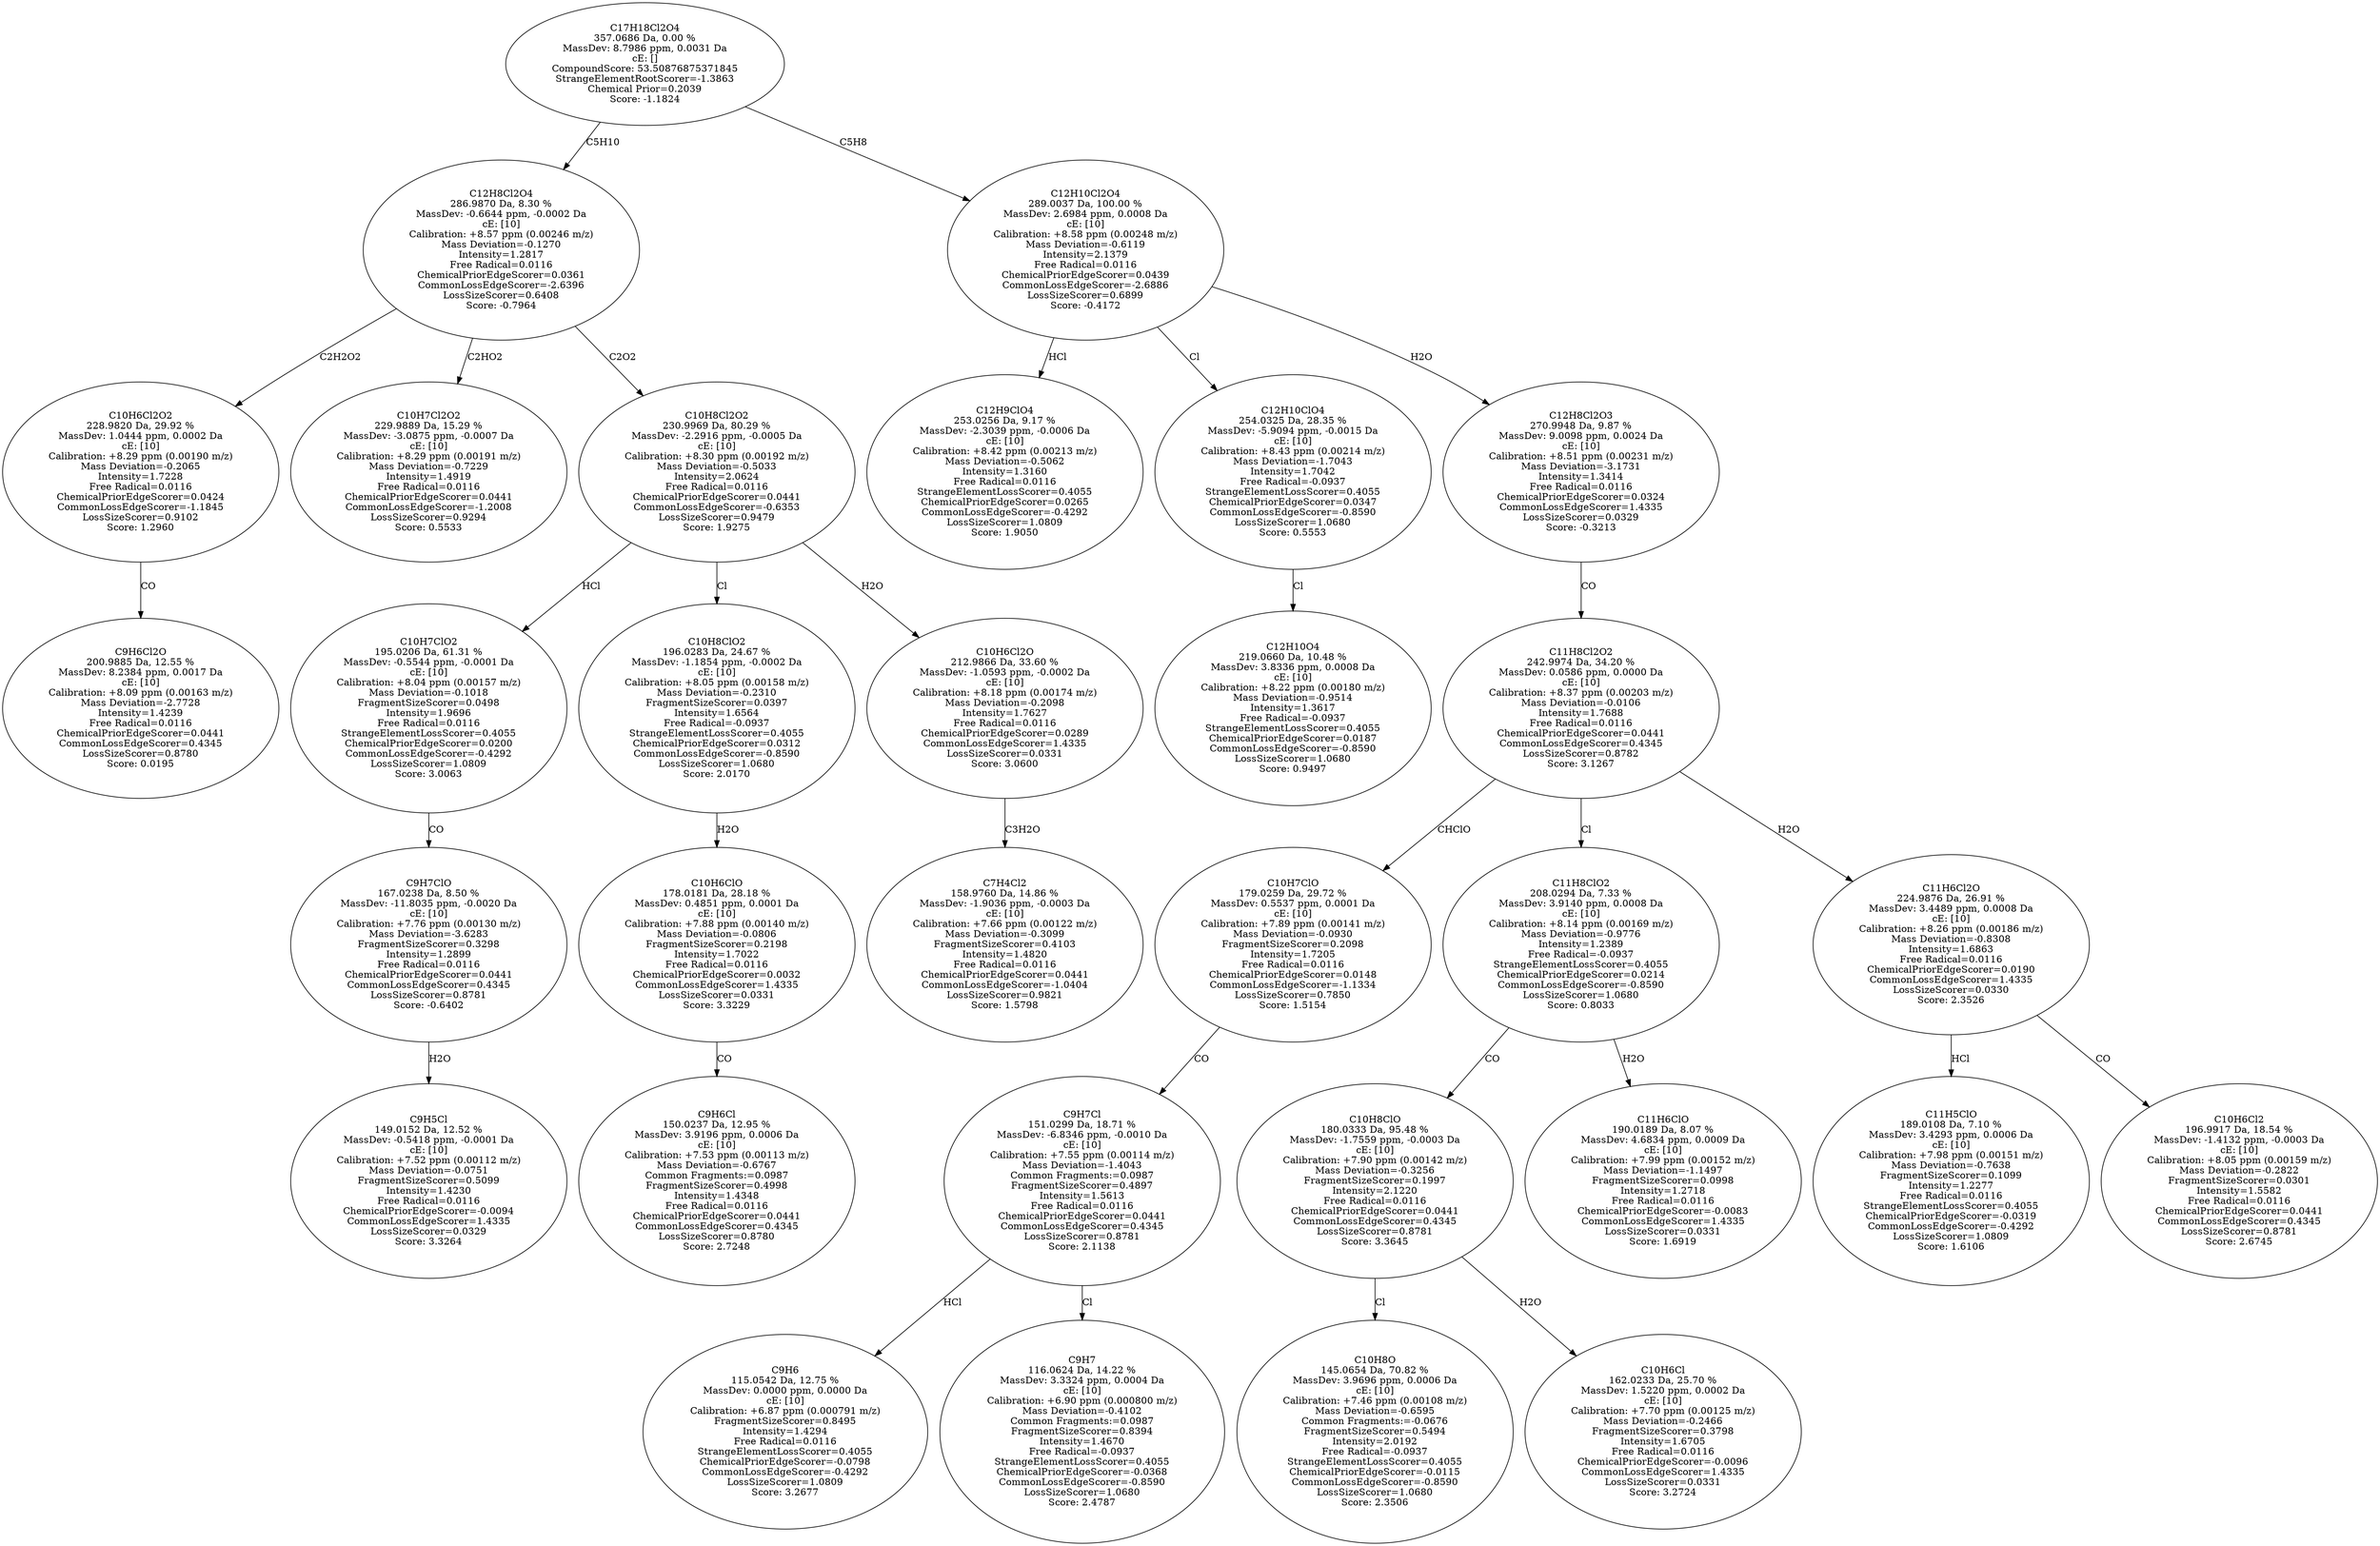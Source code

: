 strict digraph {
v1 [label="C9H6Cl2O\n200.9885 Da, 12.55 %\nMassDev: 8.2384 ppm, 0.0017 Da\ncE: [10]\nCalibration: +8.09 ppm (0.00163 m/z)\nMass Deviation=-2.7728\nIntensity=1.4239\nFree Radical=0.0116\nChemicalPriorEdgeScorer=0.0441\nCommonLossEdgeScorer=0.4345\nLossSizeScorer=0.8780\nScore: 0.0195"];
v2 [label="C10H6Cl2O2\n228.9820 Da, 29.92 %\nMassDev: 1.0444 ppm, 0.0002 Da\ncE: [10]\nCalibration: +8.29 ppm (0.00190 m/z)\nMass Deviation=-0.2065\nIntensity=1.7228\nFree Radical=0.0116\nChemicalPriorEdgeScorer=0.0424\nCommonLossEdgeScorer=-1.1845\nLossSizeScorer=0.9102\nScore: 1.2960"];
v3 [label="C10H7Cl2O2\n229.9889 Da, 15.29 %\nMassDev: -3.0875 ppm, -0.0007 Da\ncE: [10]\nCalibration: +8.29 ppm (0.00191 m/z)\nMass Deviation=-0.7229\nIntensity=1.4919\nFree Radical=0.0116\nChemicalPriorEdgeScorer=0.0441\nCommonLossEdgeScorer=-1.2008\nLossSizeScorer=0.9294\nScore: 0.5533"];
v4 [label="C9H5Cl\n149.0152 Da, 12.52 %\nMassDev: -0.5418 ppm, -0.0001 Da\ncE: [10]\nCalibration: +7.52 ppm (0.00112 m/z)\nMass Deviation=-0.0751\nFragmentSizeScorer=0.5099\nIntensity=1.4230\nFree Radical=0.0116\nChemicalPriorEdgeScorer=-0.0094\nCommonLossEdgeScorer=1.4335\nLossSizeScorer=0.0329\nScore: 3.3264"];
v5 [label="C9H7ClO\n167.0238 Da, 8.50 %\nMassDev: -11.8035 ppm, -0.0020 Da\ncE: [10]\nCalibration: +7.76 ppm (0.00130 m/z)\nMass Deviation=-3.6283\nFragmentSizeScorer=0.3298\nIntensity=1.2899\nFree Radical=0.0116\nChemicalPriorEdgeScorer=0.0441\nCommonLossEdgeScorer=0.4345\nLossSizeScorer=0.8781\nScore: -0.6402"];
v6 [label="C10H7ClO2\n195.0206 Da, 61.31 %\nMassDev: -0.5544 ppm, -0.0001 Da\ncE: [10]\nCalibration: +8.04 ppm (0.00157 m/z)\nMass Deviation=-0.1018\nFragmentSizeScorer=0.0498\nIntensity=1.9696\nFree Radical=0.0116\nStrangeElementLossScorer=0.4055\nChemicalPriorEdgeScorer=0.0200\nCommonLossEdgeScorer=-0.4292\nLossSizeScorer=1.0809\nScore: 3.0063"];
v7 [label="C9H6Cl\n150.0237 Da, 12.95 %\nMassDev: 3.9196 ppm, 0.0006 Da\ncE: [10]\nCalibration: +7.53 ppm (0.00113 m/z)\nMass Deviation=-0.6767\nCommon Fragments:=0.0987\nFragmentSizeScorer=0.4998\nIntensity=1.4348\nFree Radical=0.0116\nChemicalPriorEdgeScorer=0.0441\nCommonLossEdgeScorer=0.4345\nLossSizeScorer=0.8780\nScore: 2.7248"];
v8 [label="C10H6ClO\n178.0181 Da, 28.18 %\nMassDev: 0.4851 ppm, 0.0001 Da\ncE: [10]\nCalibration: +7.88 ppm (0.00140 m/z)\nMass Deviation=-0.0806\nFragmentSizeScorer=0.2198\nIntensity=1.7022\nFree Radical=0.0116\nChemicalPriorEdgeScorer=0.0032\nCommonLossEdgeScorer=1.4335\nLossSizeScorer=0.0331\nScore: 3.3229"];
v9 [label="C10H8ClO2\n196.0283 Da, 24.67 %\nMassDev: -1.1854 ppm, -0.0002 Da\ncE: [10]\nCalibration: +8.05 ppm (0.00158 m/z)\nMass Deviation=-0.2310\nFragmentSizeScorer=0.0397\nIntensity=1.6564\nFree Radical=-0.0937\nStrangeElementLossScorer=0.4055\nChemicalPriorEdgeScorer=0.0312\nCommonLossEdgeScorer=-0.8590\nLossSizeScorer=1.0680\nScore: 2.0170"];
v10 [label="C7H4Cl2\n158.9760 Da, 14.86 %\nMassDev: -1.9036 ppm, -0.0003 Da\ncE: [10]\nCalibration: +7.66 ppm (0.00122 m/z)\nMass Deviation=-0.3099\nFragmentSizeScorer=0.4103\nIntensity=1.4820\nFree Radical=0.0116\nChemicalPriorEdgeScorer=0.0441\nCommonLossEdgeScorer=-1.0404\nLossSizeScorer=0.9821\nScore: 1.5798"];
v11 [label="C10H6Cl2O\n212.9866 Da, 33.60 %\nMassDev: -1.0593 ppm, -0.0002 Da\ncE: [10]\nCalibration: +8.18 ppm (0.00174 m/z)\nMass Deviation=-0.2098\nIntensity=1.7627\nFree Radical=0.0116\nChemicalPriorEdgeScorer=0.0289\nCommonLossEdgeScorer=1.4335\nLossSizeScorer=0.0331\nScore: 3.0600"];
v12 [label="C10H8Cl2O2\n230.9969 Da, 80.29 %\nMassDev: -2.2916 ppm, -0.0005 Da\ncE: [10]\nCalibration: +8.30 ppm (0.00192 m/z)\nMass Deviation=-0.5033\nIntensity=2.0624\nFree Radical=0.0116\nChemicalPriorEdgeScorer=0.0441\nCommonLossEdgeScorer=-0.6353\nLossSizeScorer=0.9479\nScore: 1.9275"];
v13 [label="C12H8Cl2O4\n286.9870 Da, 8.30 %\nMassDev: -0.6644 ppm, -0.0002 Da\ncE: [10]\nCalibration: +8.57 ppm (0.00246 m/z)\nMass Deviation=-0.1270\nIntensity=1.2817\nFree Radical=0.0116\nChemicalPriorEdgeScorer=0.0361\nCommonLossEdgeScorer=-2.6396\nLossSizeScorer=0.6408\nScore: -0.7964"];
v14 [label="C12H9ClO4\n253.0256 Da, 9.17 %\nMassDev: -2.3039 ppm, -0.0006 Da\ncE: [10]\nCalibration: +8.42 ppm (0.00213 m/z)\nMass Deviation=-0.5062\nIntensity=1.3160\nFree Radical=0.0116\nStrangeElementLossScorer=0.4055\nChemicalPriorEdgeScorer=0.0265\nCommonLossEdgeScorer=-0.4292\nLossSizeScorer=1.0809\nScore: 1.9050"];
v15 [label="C12H10O4\n219.0660 Da, 10.48 %\nMassDev: 3.8336 ppm, 0.0008 Da\ncE: [10]\nCalibration: +8.22 ppm (0.00180 m/z)\nMass Deviation=-0.9514\nIntensity=1.3617\nFree Radical=-0.0937\nStrangeElementLossScorer=0.4055\nChemicalPriorEdgeScorer=0.0187\nCommonLossEdgeScorer=-0.8590\nLossSizeScorer=1.0680\nScore: 0.9497"];
v16 [label="C12H10ClO4\n254.0325 Da, 28.35 %\nMassDev: -5.9094 ppm, -0.0015 Da\ncE: [10]\nCalibration: +8.43 ppm (0.00214 m/z)\nMass Deviation=-1.7043\nIntensity=1.7042\nFree Radical=-0.0937\nStrangeElementLossScorer=0.4055\nChemicalPriorEdgeScorer=0.0347\nCommonLossEdgeScorer=-0.8590\nLossSizeScorer=1.0680\nScore: 0.5553"];
v17 [label="C9H6\n115.0542 Da, 12.75 %\nMassDev: 0.0000 ppm, 0.0000 Da\ncE: [10]\nCalibration: +6.87 ppm (0.000791 m/z)\nFragmentSizeScorer=0.8495\nIntensity=1.4294\nFree Radical=0.0116\nStrangeElementLossScorer=0.4055\nChemicalPriorEdgeScorer=-0.0798\nCommonLossEdgeScorer=-0.4292\nLossSizeScorer=1.0809\nScore: 3.2677"];
v18 [label="C9H7\n116.0624 Da, 14.22 %\nMassDev: 3.3324 ppm, 0.0004 Da\ncE: [10]\nCalibration: +6.90 ppm (0.000800 m/z)\nMass Deviation=-0.4102\nCommon Fragments:=0.0987\nFragmentSizeScorer=0.8394\nIntensity=1.4670\nFree Radical=-0.0937\nStrangeElementLossScorer=0.4055\nChemicalPriorEdgeScorer=-0.0368\nCommonLossEdgeScorer=-0.8590\nLossSizeScorer=1.0680\nScore: 2.4787"];
v19 [label="C9H7Cl\n151.0299 Da, 18.71 %\nMassDev: -6.8346 ppm, -0.0010 Da\ncE: [10]\nCalibration: +7.55 ppm (0.00114 m/z)\nMass Deviation=-1.4043\nCommon Fragments:=0.0987\nFragmentSizeScorer=0.4897\nIntensity=1.5613\nFree Radical=0.0116\nChemicalPriorEdgeScorer=0.0441\nCommonLossEdgeScorer=0.4345\nLossSizeScorer=0.8781\nScore: 2.1138"];
v20 [label="C10H7ClO\n179.0259 Da, 29.72 %\nMassDev: 0.5537 ppm, 0.0001 Da\ncE: [10]\nCalibration: +7.89 ppm (0.00141 m/z)\nMass Deviation=-0.0930\nFragmentSizeScorer=0.2098\nIntensity=1.7205\nFree Radical=0.0116\nChemicalPriorEdgeScorer=0.0148\nCommonLossEdgeScorer=-1.1334\nLossSizeScorer=0.7850\nScore: 1.5154"];
v21 [label="C10H8O\n145.0654 Da, 70.82 %\nMassDev: 3.9696 ppm, 0.0006 Da\ncE: [10]\nCalibration: +7.46 ppm (0.00108 m/z)\nMass Deviation=-0.6595\nCommon Fragments:=-0.0676\nFragmentSizeScorer=0.5494\nIntensity=2.0192\nFree Radical=-0.0937\nStrangeElementLossScorer=0.4055\nChemicalPriorEdgeScorer=-0.0115\nCommonLossEdgeScorer=-0.8590\nLossSizeScorer=1.0680\nScore: 2.3506"];
v22 [label="C10H6Cl\n162.0233 Da, 25.70 %\nMassDev: 1.5220 ppm, 0.0002 Da\ncE: [10]\nCalibration: +7.70 ppm (0.00125 m/z)\nMass Deviation=-0.2466\nFragmentSizeScorer=0.3798\nIntensity=1.6705\nFree Radical=0.0116\nChemicalPriorEdgeScorer=-0.0096\nCommonLossEdgeScorer=1.4335\nLossSizeScorer=0.0331\nScore: 3.2724"];
v23 [label="C10H8ClO\n180.0333 Da, 95.48 %\nMassDev: -1.7559 ppm, -0.0003 Da\ncE: [10]\nCalibration: +7.90 ppm (0.00142 m/z)\nMass Deviation=-0.3256\nFragmentSizeScorer=0.1997\nIntensity=2.1220\nFree Radical=0.0116\nChemicalPriorEdgeScorer=0.0441\nCommonLossEdgeScorer=0.4345\nLossSizeScorer=0.8781\nScore: 3.3645"];
v24 [label="C11H6ClO\n190.0189 Da, 8.07 %\nMassDev: 4.6834 ppm, 0.0009 Da\ncE: [10]\nCalibration: +7.99 ppm (0.00152 m/z)\nMass Deviation=-1.1497\nFragmentSizeScorer=0.0998\nIntensity=1.2718\nFree Radical=0.0116\nChemicalPriorEdgeScorer=-0.0083\nCommonLossEdgeScorer=1.4335\nLossSizeScorer=0.0331\nScore: 1.6919"];
v25 [label="C11H8ClO2\n208.0294 Da, 7.33 %\nMassDev: 3.9140 ppm, 0.0008 Da\ncE: [10]\nCalibration: +8.14 ppm (0.00169 m/z)\nMass Deviation=-0.9776\nIntensity=1.2389\nFree Radical=-0.0937\nStrangeElementLossScorer=0.4055\nChemicalPriorEdgeScorer=0.0214\nCommonLossEdgeScorer=-0.8590\nLossSizeScorer=1.0680\nScore: 0.8033"];
v26 [label="C11H5ClO\n189.0108 Da, 7.10 %\nMassDev: 3.4293 ppm, 0.0006 Da\ncE: [10]\nCalibration: +7.98 ppm (0.00151 m/z)\nMass Deviation=-0.7638\nFragmentSizeScorer=0.1099\nIntensity=1.2277\nFree Radical=0.0116\nStrangeElementLossScorer=0.4055\nChemicalPriorEdgeScorer=-0.0319\nCommonLossEdgeScorer=-0.4292\nLossSizeScorer=1.0809\nScore: 1.6106"];
v27 [label="C10H6Cl2\n196.9917 Da, 18.54 %\nMassDev: -1.4132 ppm, -0.0003 Da\ncE: [10]\nCalibration: +8.05 ppm (0.00159 m/z)\nMass Deviation=-0.2822\nFragmentSizeScorer=0.0301\nIntensity=1.5582\nFree Radical=0.0116\nChemicalPriorEdgeScorer=0.0441\nCommonLossEdgeScorer=0.4345\nLossSizeScorer=0.8781\nScore: 2.6745"];
v28 [label="C11H6Cl2O\n224.9876 Da, 26.91 %\nMassDev: 3.4489 ppm, 0.0008 Da\ncE: [10]\nCalibration: +8.26 ppm (0.00186 m/z)\nMass Deviation=-0.8308\nIntensity=1.6863\nFree Radical=0.0116\nChemicalPriorEdgeScorer=0.0190\nCommonLossEdgeScorer=1.4335\nLossSizeScorer=0.0330\nScore: 2.3526"];
v29 [label="C11H8Cl2O2\n242.9974 Da, 34.20 %\nMassDev: 0.0586 ppm, 0.0000 Da\ncE: [10]\nCalibration: +8.37 ppm (0.00203 m/z)\nMass Deviation=-0.0106\nIntensity=1.7688\nFree Radical=0.0116\nChemicalPriorEdgeScorer=0.0441\nCommonLossEdgeScorer=0.4345\nLossSizeScorer=0.8782\nScore: 3.1267"];
v30 [label="C12H8Cl2O3\n270.9948 Da, 9.87 %\nMassDev: 9.0098 ppm, 0.0024 Da\ncE: [10]\nCalibration: +8.51 ppm (0.00231 m/z)\nMass Deviation=-3.1731\nIntensity=1.3414\nFree Radical=0.0116\nChemicalPriorEdgeScorer=0.0324\nCommonLossEdgeScorer=1.4335\nLossSizeScorer=0.0329\nScore: -0.3213"];
v31 [label="C12H10Cl2O4\n289.0037 Da, 100.00 %\nMassDev: 2.6984 ppm, 0.0008 Da\ncE: [10]\nCalibration: +8.58 ppm (0.00248 m/z)\nMass Deviation=-0.6119\nIntensity=2.1379\nFree Radical=0.0116\nChemicalPriorEdgeScorer=0.0439\nCommonLossEdgeScorer=-2.6886\nLossSizeScorer=0.6899\nScore: -0.4172"];
v32 [label="C17H18Cl2O4\n357.0686 Da, 0.00 %\nMassDev: 8.7986 ppm, 0.0031 Da\ncE: []\nCompoundScore: 53.50876875371845\nStrangeElementRootScorer=-1.3863\nChemical Prior=0.2039\nScore: -1.1824"];
v2 -> v1 [label="CO"];
v13 -> v2 [label="C2H2O2"];
v13 -> v3 [label="C2HO2"];
v5 -> v4 [label="H2O"];
v6 -> v5 [label="CO"];
v12 -> v6 [label="HCl"];
v8 -> v7 [label="CO"];
v9 -> v8 [label="H2O"];
v12 -> v9 [label="Cl"];
v11 -> v10 [label="C3H2O"];
v12 -> v11 [label="H2O"];
v13 -> v12 [label="C2O2"];
v32 -> v13 [label="C5H10"];
v31 -> v14 [label="HCl"];
v16 -> v15 [label="Cl"];
v31 -> v16 [label="Cl"];
v19 -> v17 [label="HCl"];
v19 -> v18 [label="Cl"];
v20 -> v19 [label="CO"];
v29 -> v20 [label="CHClO"];
v23 -> v21 [label="Cl"];
v23 -> v22 [label="H2O"];
v25 -> v23 [label="CO"];
v25 -> v24 [label="H2O"];
v29 -> v25 [label="Cl"];
v28 -> v26 [label="HCl"];
v28 -> v27 [label="CO"];
v29 -> v28 [label="H2O"];
v30 -> v29 [label="CO"];
v31 -> v30 [label="H2O"];
v32 -> v31 [label="C5H8"];
}